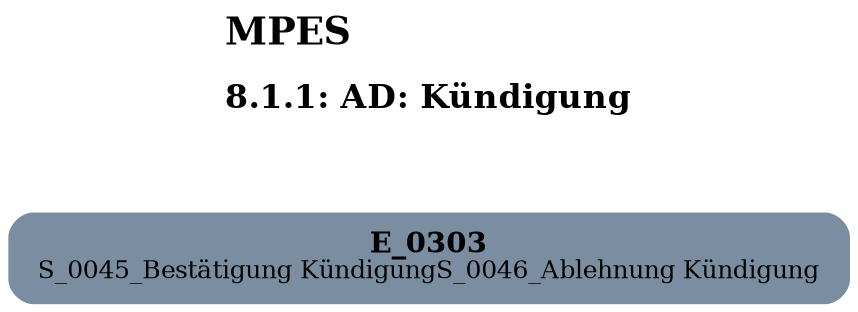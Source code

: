 digraph D {
    labelloc="t";
    label=<<B><FONT POINT-SIZE="18">MPES</FONT></B><BR align="left"/><BR/><B><FONT POINT-SIZE="16">8.1.1: AD: Kündigung</FONT></B><BR align="left"/><BR/><BR/><BR/>>;
    ratio="compress";
    concentrate=true;
    pack=true;
    rankdir=TB;
    packmode="array";
    size="20,20";
    "Empty" [margin="0.2,0.12", shape=box, style="filled,rounded", penwidth=0.0, fillcolor="#7a8da1", label=<<B>E_0303</B><BR align="center"/><FONT point-size="12">S_0045_Bestätigung Kündigung
S_0046_Ablehnung Kündigung</FONT><BR align="center"/>>];


    bgcolor="transparent";
}